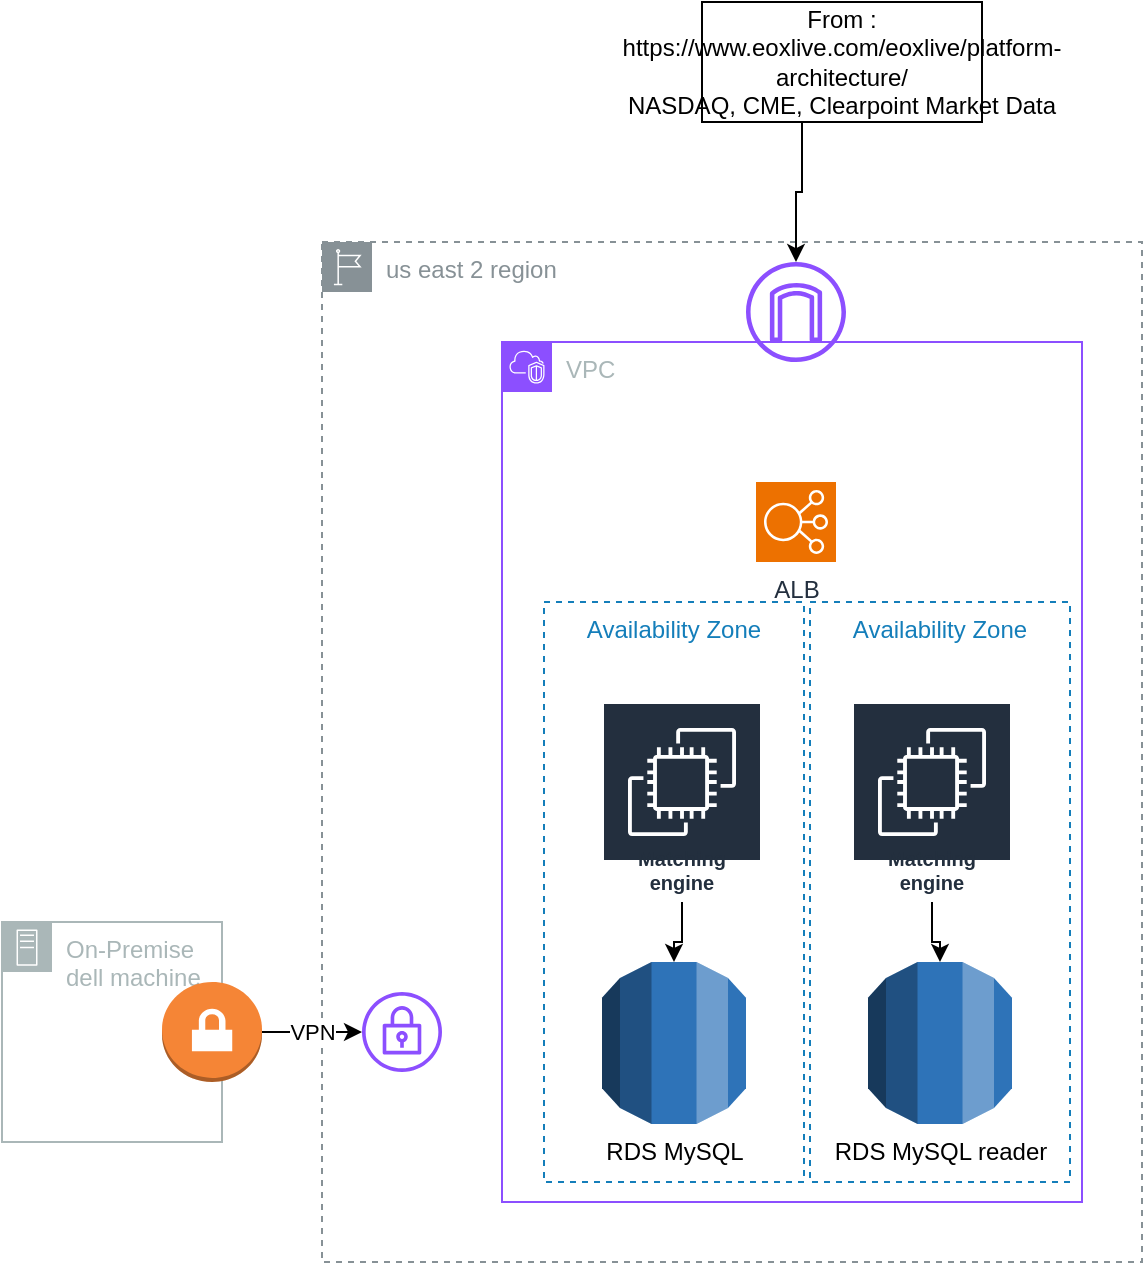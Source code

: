 <mxfile version="23.1.2" type="github">
  <diagram name="Page-1" id="vbcIbxCuB1PoPxorpxca">
    <mxGraphModel dx="2284" dy="1846" grid="1" gridSize="10" guides="1" tooltips="1" connect="1" arrows="1" fold="1" page="1" pageScale="1" pageWidth="850" pageHeight="1100" math="0" shadow="0">
      <root>
        <mxCell id="0" />
        <mxCell id="1" parent="0" />
        <mxCell id="Zn9wi0Xc4JewI4kYj6-b-12" value="Availability Zone" style="fillColor=none;strokeColor=#147EBA;dashed=1;verticalAlign=top;fontStyle=0;fontColor=#147EBA;whiteSpace=wrap;html=1;" vertex="1" parent="1">
          <mxGeometry x="324" y="20" width="130" height="290" as="geometry" />
        </mxCell>
        <mxCell id="Zn9wi0Xc4JewI4kYj6-b-13" value="Availability Zone" style="fillColor=none;strokeColor=#147EBA;dashed=1;verticalAlign=top;fontStyle=0;fontColor=#147EBA;whiteSpace=wrap;html=1;" vertex="1" parent="1">
          <mxGeometry x="191" y="20" width="130" height="290" as="geometry" />
        </mxCell>
        <mxCell id="Zn9wi0Xc4JewI4kYj6-b-7" value="us east 2 region&lt;span style=&quot;white-space: pre;&quot;&gt;&#x9;&lt;/span&gt;" style="sketch=0;outlineConnect=0;gradientColor=none;html=1;whiteSpace=wrap;fontSize=12;fontStyle=0;shape=mxgraph.aws4.group;grIcon=mxgraph.aws4.group_region;strokeColor=#879196;fillColor=none;verticalAlign=top;align=left;spacingLeft=30;fontColor=#879196;dashed=1;" vertex="1" parent="1">
          <mxGeometry x="80" y="-160" width="410" height="510" as="geometry" />
        </mxCell>
        <mxCell id="Zn9wi0Xc4JewI4kYj6-b-1" value="RDS MySQL" style="outlineConnect=0;dashed=0;verticalLabelPosition=bottom;verticalAlign=top;align=center;html=1;shape=mxgraph.aws3.rds;fillColor=#2E73B8;gradientColor=none;" vertex="1" parent="1">
          <mxGeometry x="220" y="200" width="72" height="81" as="geometry" />
        </mxCell>
        <mxCell id="Zn9wi0Xc4JewI4kYj6-b-3" value="RDS MySQL reader" style="outlineConnect=0;dashed=0;verticalLabelPosition=bottom;verticalAlign=top;align=center;html=1;shape=mxgraph.aws3.rds;fillColor=#2E73B8;gradientColor=none;" vertex="1" parent="1">
          <mxGeometry x="353" y="200" width="72" height="81" as="geometry" />
        </mxCell>
        <mxCell id="Zn9wi0Xc4JewI4kYj6-b-4" value="On-Premise dell machine" style="sketch=0;outlineConnect=0;gradientColor=none;html=1;whiteSpace=wrap;fontSize=12;fontStyle=0;shape=mxgraph.aws4.group;grIcon=mxgraph.aws4.group_on_premise;strokeColor=#AAB7B8;fillColor=none;verticalAlign=top;align=left;spacingLeft=30;fontColor=#AAB7B8;dashed=0;" vertex="1" parent="1">
          <mxGeometry x="-80" y="180" width="110" height="110" as="geometry" />
        </mxCell>
        <mxCell id="Zn9wi0Xc4JewI4kYj6-b-6" value="VPC" style="points=[[0,0],[0.25,0],[0.5,0],[0.75,0],[1,0],[1,0.25],[1,0.5],[1,0.75],[1,1],[0.75,1],[0.5,1],[0.25,1],[0,1],[0,0.75],[0,0.5],[0,0.25]];outlineConnect=0;gradientColor=none;html=1;whiteSpace=wrap;fontSize=12;fontStyle=0;container=1;pointerEvents=0;collapsible=0;recursiveResize=0;shape=mxgraph.aws4.group;grIcon=mxgraph.aws4.group_vpc2;strokeColor=#8C4FFF;fillColor=none;verticalAlign=top;align=left;spacingLeft=30;fontColor=#AAB7B8;dashed=0;" vertex="1" parent="1">
          <mxGeometry x="170" y="-110" width="290" height="430" as="geometry" />
        </mxCell>
        <mxCell id="Zn9wi0Xc4JewI4kYj6-b-2" value="Matching engine" style="sketch=0;outlineConnect=0;fontColor=#232F3E;gradientColor=none;strokeColor=#ffffff;fillColor=#232F3E;dashed=0;verticalLabelPosition=middle;verticalAlign=bottom;align=center;html=1;whiteSpace=wrap;fontSize=10;fontStyle=1;spacing=3;shape=mxgraph.aws4.productIcon;prIcon=mxgraph.aws4.ec2;" vertex="1" parent="Zn9wi0Xc4JewI4kYj6-b-6">
          <mxGeometry x="50" y="180" width="80" height="100" as="geometry" />
        </mxCell>
        <mxCell id="Zn9wi0Xc4JewI4kYj6-b-11" value="Matching engine" style="sketch=0;outlineConnect=0;fontColor=#232F3E;gradientColor=none;strokeColor=#ffffff;fillColor=#232F3E;dashed=0;verticalLabelPosition=middle;verticalAlign=bottom;align=center;html=1;whiteSpace=wrap;fontSize=10;fontStyle=1;spacing=3;shape=mxgraph.aws4.productIcon;prIcon=mxgraph.aws4.ec2;" vertex="1" parent="Zn9wi0Xc4JewI4kYj6-b-6">
          <mxGeometry x="175" y="180" width="80" height="100" as="geometry" />
        </mxCell>
        <mxCell id="Zn9wi0Xc4JewI4kYj6-b-10" value="VPN " style="edgeStyle=orthogonalEdgeStyle;rounded=0;orthogonalLoop=1;jettySize=auto;html=1;" edge="1" parent="1" source="Zn9wi0Xc4JewI4kYj6-b-8" target="Zn9wi0Xc4JewI4kYj6-b-9">
          <mxGeometry relative="1" as="geometry" />
        </mxCell>
        <mxCell id="Zn9wi0Xc4JewI4kYj6-b-8" value="" style="outlineConnect=0;dashed=0;verticalLabelPosition=bottom;verticalAlign=top;align=center;html=1;shape=mxgraph.aws3.vpn_gateway;fillColor=#F58536;gradientColor=none;" vertex="1" parent="1">
          <mxGeometry y="210" width="50" height="50" as="geometry" />
        </mxCell>
        <mxCell id="Zn9wi0Xc4JewI4kYj6-b-9" value="" style="sketch=0;outlineConnect=0;fontColor=#232F3E;gradientColor=none;fillColor=#8C4FFF;strokeColor=none;dashed=0;verticalLabelPosition=bottom;verticalAlign=top;align=center;html=1;fontSize=12;fontStyle=0;aspect=fixed;pointerEvents=1;shape=mxgraph.aws4.vpn_gateway;" vertex="1" parent="1">
          <mxGeometry x="100" y="215" width="40" height="40" as="geometry" />
        </mxCell>
        <mxCell id="Zn9wi0Xc4JewI4kYj6-b-15" value="ALB" style="sketch=0;points=[[0,0,0],[0.25,0,0],[0.5,0,0],[0.75,0,0],[1,0,0],[0,1,0],[0.25,1,0],[0.5,1,0],[0.75,1,0],[1,1,0],[0,0.25,0],[0,0.5,0],[0,0.75,0],[1,0.25,0],[1,0.5,0],[1,0.75,0]];outlineConnect=0;fontColor=#232F3E;fillColor=#ED7100;strokeColor=#ffffff;dashed=0;verticalLabelPosition=bottom;verticalAlign=top;align=center;html=1;fontSize=12;fontStyle=0;aspect=fixed;shape=mxgraph.aws4.resourceIcon;resIcon=mxgraph.aws4.elastic_load_balancing;" vertex="1" parent="1">
          <mxGeometry x="297" y="-40" width="40" height="40" as="geometry" />
        </mxCell>
        <mxCell id="Zn9wi0Xc4JewI4kYj6-b-16" value="" style="sketch=0;outlineConnect=0;fontColor=#232F3E;gradientColor=none;fillColor=#8C4FFF;strokeColor=none;dashed=0;verticalLabelPosition=bottom;verticalAlign=top;align=center;html=1;fontSize=12;fontStyle=0;aspect=fixed;pointerEvents=1;shape=mxgraph.aws4.internet_gateway;" vertex="1" parent="1">
          <mxGeometry x="292" y="-150" width="50" height="50" as="geometry" />
        </mxCell>
        <mxCell id="Zn9wi0Xc4JewI4kYj6-b-18" value="" style="edgeStyle=orthogonalEdgeStyle;rounded=0;orthogonalLoop=1;jettySize=auto;html=1;" edge="1" parent="1" source="Zn9wi0Xc4JewI4kYj6-b-17" target="Zn9wi0Xc4JewI4kYj6-b-16">
          <mxGeometry relative="1" as="geometry">
            <Array as="points">
              <mxPoint x="320" y="-185" />
              <mxPoint x="317" y="-185" />
            </Array>
          </mxGeometry>
        </mxCell>
        <mxCell id="Zn9wi0Xc4JewI4kYj6-b-17" value="&lt;div&gt;From : https://www.eoxlive.com/eoxlive/platform-architecture/ &lt;br&gt;&lt;/div&gt;&lt;div&gt;NASDAQ, CME, Clearpoint Market Data&lt;br&gt;&lt;/div&gt;" style="rounded=0;whiteSpace=wrap;html=1;" vertex="1" parent="1">
          <mxGeometry x="270" y="-280" width="140" height="60" as="geometry" />
        </mxCell>
        <mxCell id="Zn9wi0Xc4JewI4kYj6-b-19" value="" style="edgeStyle=orthogonalEdgeStyle;rounded=0;orthogonalLoop=1;jettySize=auto;html=1;" edge="1" parent="1" source="Zn9wi0Xc4JewI4kYj6-b-2" target="Zn9wi0Xc4JewI4kYj6-b-1">
          <mxGeometry relative="1" as="geometry" />
        </mxCell>
        <mxCell id="Zn9wi0Xc4JewI4kYj6-b-20" value="" style="edgeStyle=orthogonalEdgeStyle;rounded=0;orthogonalLoop=1;jettySize=auto;html=1;" edge="1" parent="1" source="Zn9wi0Xc4JewI4kYj6-b-11" target="Zn9wi0Xc4JewI4kYj6-b-3">
          <mxGeometry relative="1" as="geometry" />
        </mxCell>
      </root>
    </mxGraphModel>
  </diagram>
</mxfile>
